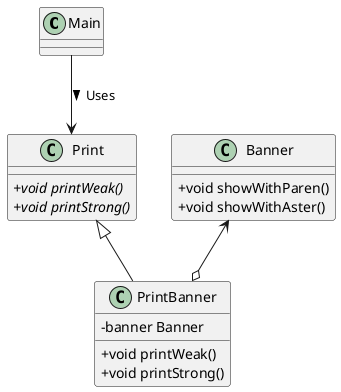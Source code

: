 @startuml
skinparam classAttributeIconSize 0

class Main {
}

class Print {
    {abstract} +void printWeak()
    {abstract} +void printStrong()
}

class PrintBanner {
    -banner Banner
    +void printWeak()
    +void printStrong()    
}

class Banner {
    +void showWithParen()
    +void showWithAster()
}

Main --> Print : Uses >
Print <|-- PrintBanner
Banner <--o PrintBanner

@enduml
